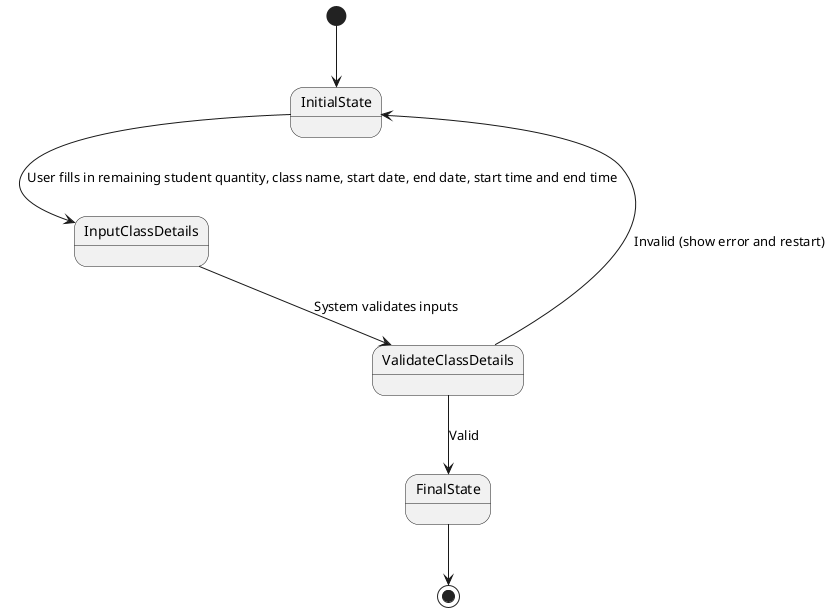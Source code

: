 @startuml CreateClassReservation
[*] --> InitialState

InitialState --> InputClassDetails : User fills in remaining student quantity, class name, start date, end date, start time and end time
InputClassDetails --> ValidateClassDetails : System validates inputs

ValidateClassDetails --> FinalState : Valid
ValidateClassDetails --> InitialState : Invalid (show error and restart)

FinalState --> [*]
@enduml
